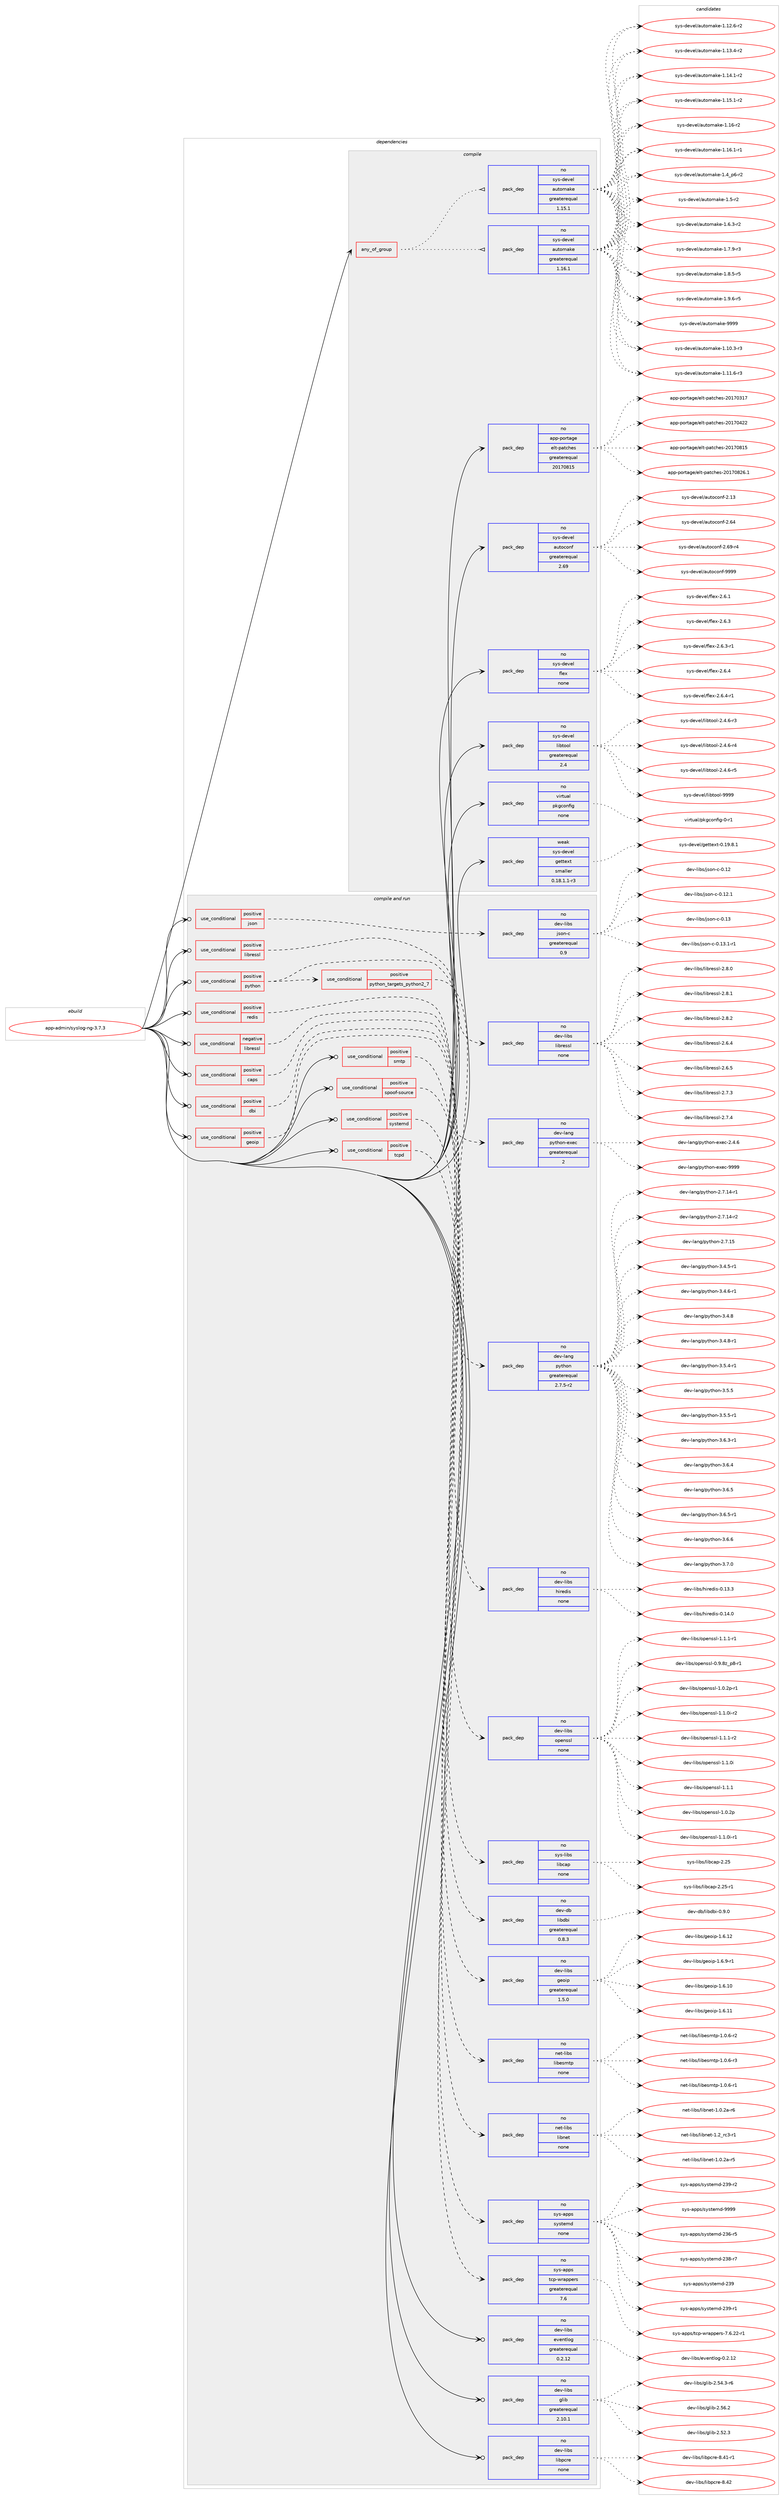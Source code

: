 digraph prolog {

# *************
# Graph options
# *************

newrank=true;
concentrate=true;
compound=true;
graph [rankdir=LR,fontname=Helvetica,fontsize=10,ranksep=1.5];#, ranksep=2.5, nodesep=0.2];
edge  [arrowhead=vee];
node  [fontname=Helvetica,fontsize=10];

# **********
# The ebuild
# **********

subgraph cluster_leftcol {
color=gray;
rank=same;
label=<<i>ebuild</i>>;
id [label="app-admin/syslog-ng-3.7.3", color=red, width=4, href="../app-admin/syslog-ng-3.7.3.svg"];
}

# ****************
# The dependencies
# ****************

subgraph cluster_midcol {
color=gray;
label=<<i>dependencies</i>>;
subgraph cluster_compile {
fillcolor="#eeeeee";
style=filled;
label=<<i>compile</i>>;
subgraph any67 {
dependency1734 [label=<<TABLE BORDER="0" CELLBORDER="1" CELLSPACING="0" CELLPADDING="4"><TR><TD CELLPADDING="10">any_of_group</TD></TR></TABLE>>, shape=none, color=red];subgraph pack1411 {
dependency1735 [label=<<TABLE BORDER="0" CELLBORDER="1" CELLSPACING="0" CELLPADDING="4" WIDTH="220"><TR><TD ROWSPAN="6" CELLPADDING="30">pack_dep</TD></TR><TR><TD WIDTH="110">no</TD></TR><TR><TD>sys-devel</TD></TR><TR><TD>automake</TD></TR><TR><TD>greaterequal</TD></TR><TR><TD>1.16.1</TD></TR></TABLE>>, shape=none, color=blue];
}
dependency1734:e -> dependency1735:w [weight=20,style="dotted",arrowhead="oinv"];
subgraph pack1412 {
dependency1736 [label=<<TABLE BORDER="0" CELLBORDER="1" CELLSPACING="0" CELLPADDING="4" WIDTH="220"><TR><TD ROWSPAN="6" CELLPADDING="30">pack_dep</TD></TR><TR><TD WIDTH="110">no</TD></TR><TR><TD>sys-devel</TD></TR><TR><TD>automake</TD></TR><TR><TD>greaterequal</TD></TR><TR><TD>1.15.1</TD></TR></TABLE>>, shape=none, color=blue];
}
dependency1734:e -> dependency1736:w [weight=20,style="dotted",arrowhead="oinv"];
}
id:e -> dependency1734:w [weight=20,style="solid",arrowhead="vee"];
subgraph pack1413 {
dependency1737 [label=<<TABLE BORDER="0" CELLBORDER="1" CELLSPACING="0" CELLPADDING="4" WIDTH="220"><TR><TD ROWSPAN="6" CELLPADDING="30">pack_dep</TD></TR><TR><TD WIDTH="110">no</TD></TR><TR><TD>app-portage</TD></TR><TR><TD>elt-patches</TD></TR><TR><TD>greaterequal</TD></TR><TR><TD>20170815</TD></TR></TABLE>>, shape=none, color=blue];
}
id:e -> dependency1737:w [weight=20,style="solid",arrowhead="vee"];
subgraph pack1414 {
dependency1738 [label=<<TABLE BORDER="0" CELLBORDER="1" CELLSPACING="0" CELLPADDING="4" WIDTH="220"><TR><TD ROWSPAN="6" CELLPADDING="30">pack_dep</TD></TR><TR><TD WIDTH="110">no</TD></TR><TR><TD>sys-devel</TD></TR><TR><TD>autoconf</TD></TR><TR><TD>greaterequal</TD></TR><TR><TD>2.69</TD></TR></TABLE>>, shape=none, color=blue];
}
id:e -> dependency1738:w [weight=20,style="solid",arrowhead="vee"];
subgraph pack1415 {
dependency1739 [label=<<TABLE BORDER="0" CELLBORDER="1" CELLSPACING="0" CELLPADDING="4" WIDTH="220"><TR><TD ROWSPAN="6" CELLPADDING="30">pack_dep</TD></TR><TR><TD WIDTH="110">no</TD></TR><TR><TD>sys-devel</TD></TR><TR><TD>flex</TD></TR><TR><TD>none</TD></TR><TR><TD></TD></TR></TABLE>>, shape=none, color=blue];
}
id:e -> dependency1739:w [weight=20,style="solid",arrowhead="vee"];
subgraph pack1416 {
dependency1740 [label=<<TABLE BORDER="0" CELLBORDER="1" CELLSPACING="0" CELLPADDING="4" WIDTH="220"><TR><TD ROWSPAN="6" CELLPADDING="30">pack_dep</TD></TR><TR><TD WIDTH="110">no</TD></TR><TR><TD>sys-devel</TD></TR><TR><TD>libtool</TD></TR><TR><TD>greaterequal</TD></TR><TR><TD>2.4</TD></TR></TABLE>>, shape=none, color=blue];
}
id:e -> dependency1740:w [weight=20,style="solid",arrowhead="vee"];
subgraph pack1417 {
dependency1741 [label=<<TABLE BORDER="0" CELLBORDER="1" CELLSPACING="0" CELLPADDING="4" WIDTH="220"><TR><TD ROWSPAN="6" CELLPADDING="30">pack_dep</TD></TR><TR><TD WIDTH="110">no</TD></TR><TR><TD>virtual</TD></TR><TR><TD>pkgconfig</TD></TR><TR><TD>none</TD></TR><TR><TD></TD></TR></TABLE>>, shape=none, color=blue];
}
id:e -> dependency1741:w [weight=20,style="solid",arrowhead="vee"];
subgraph pack1418 {
dependency1742 [label=<<TABLE BORDER="0" CELLBORDER="1" CELLSPACING="0" CELLPADDING="4" WIDTH="220"><TR><TD ROWSPAN="6" CELLPADDING="30">pack_dep</TD></TR><TR><TD WIDTH="110">weak</TD></TR><TR><TD>sys-devel</TD></TR><TR><TD>gettext</TD></TR><TR><TD>smaller</TD></TR><TR><TD>0.18.1.1-r3</TD></TR></TABLE>>, shape=none, color=blue];
}
id:e -> dependency1742:w [weight=20,style="solid",arrowhead="vee"];
}
subgraph cluster_compileandrun {
fillcolor="#eeeeee";
style=filled;
label=<<i>compile and run</i>>;
subgraph cond250 {
dependency1743 [label=<<TABLE BORDER="0" CELLBORDER="1" CELLSPACING="0" CELLPADDING="4"><TR><TD ROWSPAN="3" CELLPADDING="10">use_conditional</TD></TR><TR><TD>negative</TD></TR><TR><TD>libressl</TD></TR></TABLE>>, shape=none, color=red];
subgraph pack1419 {
dependency1744 [label=<<TABLE BORDER="0" CELLBORDER="1" CELLSPACING="0" CELLPADDING="4" WIDTH="220"><TR><TD ROWSPAN="6" CELLPADDING="30">pack_dep</TD></TR><TR><TD WIDTH="110">no</TD></TR><TR><TD>dev-libs</TD></TR><TR><TD>openssl</TD></TR><TR><TD>none</TD></TR><TR><TD></TD></TR></TABLE>>, shape=none, color=blue];
}
dependency1743:e -> dependency1744:w [weight=20,style="dashed",arrowhead="vee"];
}
id:e -> dependency1743:w [weight=20,style="solid",arrowhead="odotvee"];
subgraph cond251 {
dependency1745 [label=<<TABLE BORDER="0" CELLBORDER="1" CELLSPACING="0" CELLPADDING="4"><TR><TD ROWSPAN="3" CELLPADDING="10">use_conditional</TD></TR><TR><TD>positive</TD></TR><TR><TD>caps</TD></TR></TABLE>>, shape=none, color=red];
subgraph pack1420 {
dependency1746 [label=<<TABLE BORDER="0" CELLBORDER="1" CELLSPACING="0" CELLPADDING="4" WIDTH="220"><TR><TD ROWSPAN="6" CELLPADDING="30">pack_dep</TD></TR><TR><TD WIDTH="110">no</TD></TR><TR><TD>sys-libs</TD></TR><TR><TD>libcap</TD></TR><TR><TD>none</TD></TR><TR><TD></TD></TR></TABLE>>, shape=none, color=blue];
}
dependency1745:e -> dependency1746:w [weight=20,style="dashed",arrowhead="vee"];
}
id:e -> dependency1745:w [weight=20,style="solid",arrowhead="odotvee"];
subgraph cond252 {
dependency1747 [label=<<TABLE BORDER="0" CELLBORDER="1" CELLSPACING="0" CELLPADDING="4"><TR><TD ROWSPAN="3" CELLPADDING="10">use_conditional</TD></TR><TR><TD>positive</TD></TR><TR><TD>dbi</TD></TR></TABLE>>, shape=none, color=red];
subgraph pack1421 {
dependency1748 [label=<<TABLE BORDER="0" CELLBORDER="1" CELLSPACING="0" CELLPADDING="4" WIDTH="220"><TR><TD ROWSPAN="6" CELLPADDING="30">pack_dep</TD></TR><TR><TD WIDTH="110">no</TD></TR><TR><TD>dev-db</TD></TR><TR><TD>libdbi</TD></TR><TR><TD>greaterequal</TD></TR><TR><TD>0.8.3</TD></TR></TABLE>>, shape=none, color=blue];
}
dependency1747:e -> dependency1748:w [weight=20,style="dashed",arrowhead="vee"];
}
id:e -> dependency1747:w [weight=20,style="solid",arrowhead="odotvee"];
subgraph cond253 {
dependency1749 [label=<<TABLE BORDER="0" CELLBORDER="1" CELLSPACING="0" CELLPADDING="4"><TR><TD ROWSPAN="3" CELLPADDING="10">use_conditional</TD></TR><TR><TD>positive</TD></TR><TR><TD>geoip</TD></TR></TABLE>>, shape=none, color=red];
subgraph pack1422 {
dependency1750 [label=<<TABLE BORDER="0" CELLBORDER="1" CELLSPACING="0" CELLPADDING="4" WIDTH="220"><TR><TD ROWSPAN="6" CELLPADDING="30">pack_dep</TD></TR><TR><TD WIDTH="110">no</TD></TR><TR><TD>dev-libs</TD></TR><TR><TD>geoip</TD></TR><TR><TD>greaterequal</TD></TR><TR><TD>1.5.0</TD></TR></TABLE>>, shape=none, color=blue];
}
dependency1749:e -> dependency1750:w [weight=20,style="dashed",arrowhead="vee"];
}
id:e -> dependency1749:w [weight=20,style="solid",arrowhead="odotvee"];
subgraph cond254 {
dependency1751 [label=<<TABLE BORDER="0" CELLBORDER="1" CELLSPACING="0" CELLPADDING="4"><TR><TD ROWSPAN="3" CELLPADDING="10">use_conditional</TD></TR><TR><TD>positive</TD></TR><TR><TD>json</TD></TR></TABLE>>, shape=none, color=red];
subgraph pack1423 {
dependency1752 [label=<<TABLE BORDER="0" CELLBORDER="1" CELLSPACING="0" CELLPADDING="4" WIDTH="220"><TR><TD ROWSPAN="6" CELLPADDING="30">pack_dep</TD></TR><TR><TD WIDTH="110">no</TD></TR><TR><TD>dev-libs</TD></TR><TR><TD>json-c</TD></TR><TR><TD>greaterequal</TD></TR><TR><TD>0.9</TD></TR></TABLE>>, shape=none, color=blue];
}
dependency1751:e -> dependency1752:w [weight=20,style="dashed",arrowhead="vee"];
}
id:e -> dependency1751:w [weight=20,style="solid",arrowhead="odotvee"];
subgraph cond255 {
dependency1753 [label=<<TABLE BORDER="0" CELLBORDER="1" CELLSPACING="0" CELLPADDING="4"><TR><TD ROWSPAN="3" CELLPADDING="10">use_conditional</TD></TR><TR><TD>positive</TD></TR><TR><TD>libressl</TD></TR></TABLE>>, shape=none, color=red];
subgraph pack1424 {
dependency1754 [label=<<TABLE BORDER="0" CELLBORDER="1" CELLSPACING="0" CELLPADDING="4" WIDTH="220"><TR><TD ROWSPAN="6" CELLPADDING="30">pack_dep</TD></TR><TR><TD WIDTH="110">no</TD></TR><TR><TD>dev-libs</TD></TR><TR><TD>libressl</TD></TR><TR><TD>none</TD></TR><TR><TD></TD></TR></TABLE>>, shape=none, color=blue];
}
dependency1753:e -> dependency1754:w [weight=20,style="dashed",arrowhead="vee"];
}
id:e -> dependency1753:w [weight=20,style="solid",arrowhead="odotvee"];
subgraph cond256 {
dependency1755 [label=<<TABLE BORDER="0" CELLBORDER="1" CELLSPACING="0" CELLPADDING="4"><TR><TD ROWSPAN="3" CELLPADDING="10">use_conditional</TD></TR><TR><TD>positive</TD></TR><TR><TD>python</TD></TR></TABLE>>, shape=none, color=red];
subgraph cond257 {
dependency1756 [label=<<TABLE BORDER="0" CELLBORDER="1" CELLSPACING="0" CELLPADDING="4"><TR><TD ROWSPAN="3" CELLPADDING="10">use_conditional</TD></TR><TR><TD>positive</TD></TR><TR><TD>python_targets_python2_7</TD></TR></TABLE>>, shape=none, color=red];
subgraph pack1425 {
dependency1757 [label=<<TABLE BORDER="0" CELLBORDER="1" CELLSPACING="0" CELLPADDING="4" WIDTH="220"><TR><TD ROWSPAN="6" CELLPADDING="30">pack_dep</TD></TR><TR><TD WIDTH="110">no</TD></TR><TR><TD>dev-lang</TD></TR><TR><TD>python</TD></TR><TR><TD>greaterequal</TD></TR><TR><TD>2.7.5-r2</TD></TR></TABLE>>, shape=none, color=blue];
}
dependency1756:e -> dependency1757:w [weight=20,style="dashed",arrowhead="vee"];
}
dependency1755:e -> dependency1756:w [weight=20,style="dashed",arrowhead="vee"];
subgraph pack1426 {
dependency1758 [label=<<TABLE BORDER="0" CELLBORDER="1" CELLSPACING="0" CELLPADDING="4" WIDTH="220"><TR><TD ROWSPAN="6" CELLPADDING="30">pack_dep</TD></TR><TR><TD WIDTH="110">no</TD></TR><TR><TD>dev-lang</TD></TR><TR><TD>python-exec</TD></TR><TR><TD>greaterequal</TD></TR><TR><TD>2</TD></TR></TABLE>>, shape=none, color=blue];
}
dependency1755:e -> dependency1758:w [weight=20,style="dashed",arrowhead="vee"];
}
id:e -> dependency1755:w [weight=20,style="solid",arrowhead="odotvee"];
subgraph cond258 {
dependency1759 [label=<<TABLE BORDER="0" CELLBORDER="1" CELLSPACING="0" CELLPADDING="4"><TR><TD ROWSPAN="3" CELLPADDING="10">use_conditional</TD></TR><TR><TD>positive</TD></TR><TR><TD>redis</TD></TR></TABLE>>, shape=none, color=red];
subgraph pack1427 {
dependency1760 [label=<<TABLE BORDER="0" CELLBORDER="1" CELLSPACING="0" CELLPADDING="4" WIDTH="220"><TR><TD ROWSPAN="6" CELLPADDING="30">pack_dep</TD></TR><TR><TD WIDTH="110">no</TD></TR><TR><TD>dev-libs</TD></TR><TR><TD>hiredis</TD></TR><TR><TD>none</TD></TR><TR><TD></TD></TR></TABLE>>, shape=none, color=blue];
}
dependency1759:e -> dependency1760:w [weight=20,style="dashed",arrowhead="vee"];
}
id:e -> dependency1759:w [weight=20,style="solid",arrowhead="odotvee"];
subgraph cond259 {
dependency1761 [label=<<TABLE BORDER="0" CELLBORDER="1" CELLSPACING="0" CELLPADDING="4"><TR><TD ROWSPAN="3" CELLPADDING="10">use_conditional</TD></TR><TR><TD>positive</TD></TR><TR><TD>smtp</TD></TR></TABLE>>, shape=none, color=red];
subgraph pack1428 {
dependency1762 [label=<<TABLE BORDER="0" CELLBORDER="1" CELLSPACING="0" CELLPADDING="4" WIDTH="220"><TR><TD ROWSPAN="6" CELLPADDING="30">pack_dep</TD></TR><TR><TD WIDTH="110">no</TD></TR><TR><TD>net-libs</TD></TR><TR><TD>libesmtp</TD></TR><TR><TD>none</TD></TR><TR><TD></TD></TR></TABLE>>, shape=none, color=blue];
}
dependency1761:e -> dependency1762:w [weight=20,style="dashed",arrowhead="vee"];
}
id:e -> dependency1761:w [weight=20,style="solid",arrowhead="odotvee"];
subgraph cond260 {
dependency1763 [label=<<TABLE BORDER="0" CELLBORDER="1" CELLSPACING="0" CELLPADDING="4"><TR><TD ROWSPAN="3" CELLPADDING="10">use_conditional</TD></TR><TR><TD>positive</TD></TR><TR><TD>spoof-source</TD></TR></TABLE>>, shape=none, color=red];
subgraph pack1429 {
dependency1764 [label=<<TABLE BORDER="0" CELLBORDER="1" CELLSPACING="0" CELLPADDING="4" WIDTH="220"><TR><TD ROWSPAN="6" CELLPADDING="30">pack_dep</TD></TR><TR><TD WIDTH="110">no</TD></TR><TR><TD>net-libs</TD></TR><TR><TD>libnet</TD></TR><TR><TD>none</TD></TR><TR><TD></TD></TR></TABLE>>, shape=none, color=blue];
}
dependency1763:e -> dependency1764:w [weight=20,style="dashed",arrowhead="vee"];
}
id:e -> dependency1763:w [weight=20,style="solid",arrowhead="odotvee"];
subgraph cond261 {
dependency1765 [label=<<TABLE BORDER="0" CELLBORDER="1" CELLSPACING="0" CELLPADDING="4"><TR><TD ROWSPAN="3" CELLPADDING="10">use_conditional</TD></TR><TR><TD>positive</TD></TR><TR><TD>systemd</TD></TR></TABLE>>, shape=none, color=red];
subgraph pack1430 {
dependency1766 [label=<<TABLE BORDER="0" CELLBORDER="1" CELLSPACING="0" CELLPADDING="4" WIDTH="220"><TR><TD ROWSPAN="6" CELLPADDING="30">pack_dep</TD></TR><TR><TD WIDTH="110">no</TD></TR><TR><TD>sys-apps</TD></TR><TR><TD>systemd</TD></TR><TR><TD>none</TD></TR><TR><TD></TD></TR></TABLE>>, shape=none, color=blue];
}
dependency1765:e -> dependency1766:w [weight=20,style="dashed",arrowhead="vee"];
}
id:e -> dependency1765:w [weight=20,style="solid",arrowhead="odotvee"];
subgraph cond262 {
dependency1767 [label=<<TABLE BORDER="0" CELLBORDER="1" CELLSPACING="0" CELLPADDING="4"><TR><TD ROWSPAN="3" CELLPADDING="10">use_conditional</TD></TR><TR><TD>positive</TD></TR><TR><TD>tcpd</TD></TR></TABLE>>, shape=none, color=red];
subgraph pack1431 {
dependency1768 [label=<<TABLE BORDER="0" CELLBORDER="1" CELLSPACING="0" CELLPADDING="4" WIDTH="220"><TR><TD ROWSPAN="6" CELLPADDING="30">pack_dep</TD></TR><TR><TD WIDTH="110">no</TD></TR><TR><TD>sys-apps</TD></TR><TR><TD>tcp-wrappers</TD></TR><TR><TD>greaterequal</TD></TR><TR><TD>7.6</TD></TR></TABLE>>, shape=none, color=blue];
}
dependency1767:e -> dependency1768:w [weight=20,style="dashed",arrowhead="vee"];
}
id:e -> dependency1767:w [weight=20,style="solid",arrowhead="odotvee"];
subgraph pack1432 {
dependency1769 [label=<<TABLE BORDER="0" CELLBORDER="1" CELLSPACING="0" CELLPADDING="4" WIDTH="220"><TR><TD ROWSPAN="6" CELLPADDING="30">pack_dep</TD></TR><TR><TD WIDTH="110">no</TD></TR><TR><TD>dev-libs</TD></TR><TR><TD>eventlog</TD></TR><TR><TD>greaterequal</TD></TR><TR><TD>0.2.12</TD></TR></TABLE>>, shape=none, color=blue];
}
id:e -> dependency1769:w [weight=20,style="solid",arrowhead="odotvee"];
subgraph pack1433 {
dependency1770 [label=<<TABLE BORDER="0" CELLBORDER="1" CELLSPACING="0" CELLPADDING="4" WIDTH="220"><TR><TD ROWSPAN="6" CELLPADDING="30">pack_dep</TD></TR><TR><TD WIDTH="110">no</TD></TR><TR><TD>dev-libs</TD></TR><TR><TD>glib</TD></TR><TR><TD>greaterequal</TD></TR><TR><TD>2.10.1</TD></TR></TABLE>>, shape=none, color=blue];
}
id:e -> dependency1770:w [weight=20,style="solid",arrowhead="odotvee"];
subgraph pack1434 {
dependency1771 [label=<<TABLE BORDER="0" CELLBORDER="1" CELLSPACING="0" CELLPADDING="4" WIDTH="220"><TR><TD ROWSPAN="6" CELLPADDING="30">pack_dep</TD></TR><TR><TD WIDTH="110">no</TD></TR><TR><TD>dev-libs</TD></TR><TR><TD>libpcre</TD></TR><TR><TD>none</TD></TR><TR><TD></TD></TR></TABLE>>, shape=none, color=blue];
}
id:e -> dependency1771:w [weight=20,style="solid",arrowhead="odotvee"];
}
subgraph cluster_run {
fillcolor="#eeeeee";
style=filled;
label=<<i>run</i>>;
}
}

# **************
# The candidates
# **************

subgraph cluster_choices {
rank=same;
color=gray;
label=<<i>candidates</i>>;

subgraph choice1411 {
color=black;
nodesep=1;
choice11512111545100101118101108479711711611110997107101454946494846514511451 [label="sys-devel/automake-1.10.3-r3", color=red, width=4,href="../sys-devel/automake-1.10.3-r3.svg"];
choice11512111545100101118101108479711711611110997107101454946494946544511451 [label="sys-devel/automake-1.11.6-r3", color=red, width=4,href="../sys-devel/automake-1.11.6-r3.svg"];
choice11512111545100101118101108479711711611110997107101454946495046544511450 [label="sys-devel/automake-1.12.6-r2", color=red, width=4,href="../sys-devel/automake-1.12.6-r2.svg"];
choice11512111545100101118101108479711711611110997107101454946495146524511450 [label="sys-devel/automake-1.13.4-r2", color=red, width=4,href="../sys-devel/automake-1.13.4-r2.svg"];
choice11512111545100101118101108479711711611110997107101454946495246494511450 [label="sys-devel/automake-1.14.1-r2", color=red, width=4,href="../sys-devel/automake-1.14.1-r2.svg"];
choice11512111545100101118101108479711711611110997107101454946495346494511450 [label="sys-devel/automake-1.15.1-r2", color=red, width=4,href="../sys-devel/automake-1.15.1-r2.svg"];
choice1151211154510010111810110847971171161111099710710145494649544511450 [label="sys-devel/automake-1.16-r2", color=red, width=4,href="../sys-devel/automake-1.16-r2.svg"];
choice11512111545100101118101108479711711611110997107101454946495446494511449 [label="sys-devel/automake-1.16.1-r1", color=red, width=4,href="../sys-devel/automake-1.16.1-r1.svg"];
choice115121115451001011181011084797117116111109971071014549465295112544511450 [label="sys-devel/automake-1.4_p6-r2", color=red, width=4,href="../sys-devel/automake-1.4_p6-r2.svg"];
choice11512111545100101118101108479711711611110997107101454946534511450 [label="sys-devel/automake-1.5-r2", color=red, width=4,href="../sys-devel/automake-1.5-r2.svg"];
choice115121115451001011181011084797117116111109971071014549465446514511450 [label="sys-devel/automake-1.6.3-r2", color=red, width=4,href="../sys-devel/automake-1.6.3-r2.svg"];
choice115121115451001011181011084797117116111109971071014549465546574511451 [label="sys-devel/automake-1.7.9-r3", color=red, width=4,href="../sys-devel/automake-1.7.9-r3.svg"];
choice115121115451001011181011084797117116111109971071014549465646534511453 [label="sys-devel/automake-1.8.5-r5", color=red, width=4,href="../sys-devel/automake-1.8.5-r5.svg"];
choice115121115451001011181011084797117116111109971071014549465746544511453 [label="sys-devel/automake-1.9.6-r5", color=red, width=4,href="../sys-devel/automake-1.9.6-r5.svg"];
choice115121115451001011181011084797117116111109971071014557575757 [label="sys-devel/automake-9999", color=red, width=4,href="../sys-devel/automake-9999.svg"];
dependency1735:e -> choice11512111545100101118101108479711711611110997107101454946494846514511451:w [style=dotted,weight="100"];
dependency1735:e -> choice11512111545100101118101108479711711611110997107101454946494946544511451:w [style=dotted,weight="100"];
dependency1735:e -> choice11512111545100101118101108479711711611110997107101454946495046544511450:w [style=dotted,weight="100"];
dependency1735:e -> choice11512111545100101118101108479711711611110997107101454946495146524511450:w [style=dotted,weight="100"];
dependency1735:e -> choice11512111545100101118101108479711711611110997107101454946495246494511450:w [style=dotted,weight="100"];
dependency1735:e -> choice11512111545100101118101108479711711611110997107101454946495346494511450:w [style=dotted,weight="100"];
dependency1735:e -> choice1151211154510010111810110847971171161111099710710145494649544511450:w [style=dotted,weight="100"];
dependency1735:e -> choice11512111545100101118101108479711711611110997107101454946495446494511449:w [style=dotted,weight="100"];
dependency1735:e -> choice115121115451001011181011084797117116111109971071014549465295112544511450:w [style=dotted,weight="100"];
dependency1735:e -> choice11512111545100101118101108479711711611110997107101454946534511450:w [style=dotted,weight="100"];
dependency1735:e -> choice115121115451001011181011084797117116111109971071014549465446514511450:w [style=dotted,weight="100"];
dependency1735:e -> choice115121115451001011181011084797117116111109971071014549465546574511451:w [style=dotted,weight="100"];
dependency1735:e -> choice115121115451001011181011084797117116111109971071014549465646534511453:w [style=dotted,weight="100"];
dependency1735:e -> choice115121115451001011181011084797117116111109971071014549465746544511453:w [style=dotted,weight="100"];
dependency1735:e -> choice115121115451001011181011084797117116111109971071014557575757:w [style=dotted,weight="100"];
}
subgraph choice1412 {
color=black;
nodesep=1;
choice11512111545100101118101108479711711611110997107101454946494846514511451 [label="sys-devel/automake-1.10.3-r3", color=red, width=4,href="../sys-devel/automake-1.10.3-r3.svg"];
choice11512111545100101118101108479711711611110997107101454946494946544511451 [label="sys-devel/automake-1.11.6-r3", color=red, width=4,href="../sys-devel/automake-1.11.6-r3.svg"];
choice11512111545100101118101108479711711611110997107101454946495046544511450 [label="sys-devel/automake-1.12.6-r2", color=red, width=4,href="../sys-devel/automake-1.12.6-r2.svg"];
choice11512111545100101118101108479711711611110997107101454946495146524511450 [label="sys-devel/automake-1.13.4-r2", color=red, width=4,href="../sys-devel/automake-1.13.4-r2.svg"];
choice11512111545100101118101108479711711611110997107101454946495246494511450 [label="sys-devel/automake-1.14.1-r2", color=red, width=4,href="../sys-devel/automake-1.14.1-r2.svg"];
choice11512111545100101118101108479711711611110997107101454946495346494511450 [label="sys-devel/automake-1.15.1-r2", color=red, width=4,href="../sys-devel/automake-1.15.1-r2.svg"];
choice1151211154510010111810110847971171161111099710710145494649544511450 [label="sys-devel/automake-1.16-r2", color=red, width=4,href="../sys-devel/automake-1.16-r2.svg"];
choice11512111545100101118101108479711711611110997107101454946495446494511449 [label="sys-devel/automake-1.16.1-r1", color=red, width=4,href="../sys-devel/automake-1.16.1-r1.svg"];
choice115121115451001011181011084797117116111109971071014549465295112544511450 [label="sys-devel/automake-1.4_p6-r2", color=red, width=4,href="../sys-devel/automake-1.4_p6-r2.svg"];
choice11512111545100101118101108479711711611110997107101454946534511450 [label="sys-devel/automake-1.5-r2", color=red, width=4,href="../sys-devel/automake-1.5-r2.svg"];
choice115121115451001011181011084797117116111109971071014549465446514511450 [label="sys-devel/automake-1.6.3-r2", color=red, width=4,href="../sys-devel/automake-1.6.3-r2.svg"];
choice115121115451001011181011084797117116111109971071014549465546574511451 [label="sys-devel/automake-1.7.9-r3", color=red, width=4,href="../sys-devel/automake-1.7.9-r3.svg"];
choice115121115451001011181011084797117116111109971071014549465646534511453 [label="sys-devel/automake-1.8.5-r5", color=red, width=4,href="../sys-devel/automake-1.8.5-r5.svg"];
choice115121115451001011181011084797117116111109971071014549465746544511453 [label="sys-devel/automake-1.9.6-r5", color=red, width=4,href="../sys-devel/automake-1.9.6-r5.svg"];
choice115121115451001011181011084797117116111109971071014557575757 [label="sys-devel/automake-9999", color=red, width=4,href="../sys-devel/automake-9999.svg"];
dependency1736:e -> choice11512111545100101118101108479711711611110997107101454946494846514511451:w [style=dotted,weight="100"];
dependency1736:e -> choice11512111545100101118101108479711711611110997107101454946494946544511451:w [style=dotted,weight="100"];
dependency1736:e -> choice11512111545100101118101108479711711611110997107101454946495046544511450:w [style=dotted,weight="100"];
dependency1736:e -> choice11512111545100101118101108479711711611110997107101454946495146524511450:w [style=dotted,weight="100"];
dependency1736:e -> choice11512111545100101118101108479711711611110997107101454946495246494511450:w [style=dotted,weight="100"];
dependency1736:e -> choice11512111545100101118101108479711711611110997107101454946495346494511450:w [style=dotted,weight="100"];
dependency1736:e -> choice1151211154510010111810110847971171161111099710710145494649544511450:w [style=dotted,weight="100"];
dependency1736:e -> choice11512111545100101118101108479711711611110997107101454946495446494511449:w [style=dotted,weight="100"];
dependency1736:e -> choice115121115451001011181011084797117116111109971071014549465295112544511450:w [style=dotted,weight="100"];
dependency1736:e -> choice11512111545100101118101108479711711611110997107101454946534511450:w [style=dotted,weight="100"];
dependency1736:e -> choice115121115451001011181011084797117116111109971071014549465446514511450:w [style=dotted,weight="100"];
dependency1736:e -> choice115121115451001011181011084797117116111109971071014549465546574511451:w [style=dotted,weight="100"];
dependency1736:e -> choice115121115451001011181011084797117116111109971071014549465646534511453:w [style=dotted,weight="100"];
dependency1736:e -> choice115121115451001011181011084797117116111109971071014549465746544511453:w [style=dotted,weight="100"];
dependency1736:e -> choice115121115451001011181011084797117116111109971071014557575757:w [style=dotted,weight="100"];
}
subgraph choice1413 {
color=black;
nodesep=1;
choice97112112451121111141169710310147101108116451129711699104101115455048495548514955 [label="app-portage/elt-patches-20170317", color=red, width=4,href="../app-portage/elt-patches-20170317.svg"];
choice97112112451121111141169710310147101108116451129711699104101115455048495548525050 [label="app-portage/elt-patches-20170422", color=red, width=4,href="../app-portage/elt-patches-20170422.svg"];
choice97112112451121111141169710310147101108116451129711699104101115455048495548564953 [label="app-portage/elt-patches-20170815", color=red, width=4,href="../app-portage/elt-patches-20170815.svg"];
choice971121124511211111411697103101471011081164511297116991041011154550484955485650544649 [label="app-portage/elt-patches-20170826.1", color=red, width=4,href="../app-portage/elt-patches-20170826.1.svg"];
dependency1737:e -> choice97112112451121111141169710310147101108116451129711699104101115455048495548514955:w [style=dotted,weight="100"];
dependency1737:e -> choice97112112451121111141169710310147101108116451129711699104101115455048495548525050:w [style=dotted,weight="100"];
dependency1737:e -> choice97112112451121111141169710310147101108116451129711699104101115455048495548564953:w [style=dotted,weight="100"];
dependency1737:e -> choice971121124511211111411697103101471011081164511297116991041011154550484955485650544649:w [style=dotted,weight="100"];
}
subgraph choice1414 {
color=black;
nodesep=1;
choice115121115451001011181011084797117116111991111101024550464951 [label="sys-devel/autoconf-2.13", color=red, width=4,href="../sys-devel/autoconf-2.13.svg"];
choice115121115451001011181011084797117116111991111101024550465452 [label="sys-devel/autoconf-2.64", color=red, width=4,href="../sys-devel/autoconf-2.64.svg"];
choice1151211154510010111810110847971171161119911111010245504654574511452 [label="sys-devel/autoconf-2.69-r4", color=red, width=4,href="../sys-devel/autoconf-2.69-r4.svg"];
choice115121115451001011181011084797117116111991111101024557575757 [label="sys-devel/autoconf-9999", color=red, width=4,href="../sys-devel/autoconf-9999.svg"];
dependency1738:e -> choice115121115451001011181011084797117116111991111101024550464951:w [style=dotted,weight="100"];
dependency1738:e -> choice115121115451001011181011084797117116111991111101024550465452:w [style=dotted,weight="100"];
dependency1738:e -> choice1151211154510010111810110847971171161119911111010245504654574511452:w [style=dotted,weight="100"];
dependency1738:e -> choice115121115451001011181011084797117116111991111101024557575757:w [style=dotted,weight="100"];
}
subgraph choice1415 {
color=black;
nodesep=1;
choice1151211154510010111810110847102108101120455046544649 [label="sys-devel/flex-2.6.1", color=red, width=4,href="../sys-devel/flex-2.6.1.svg"];
choice1151211154510010111810110847102108101120455046544651 [label="sys-devel/flex-2.6.3", color=red, width=4,href="../sys-devel/flex-2.6.3.svg"];
choice11512111545100101118101108471021081011204550465446514511449 [label="sys-devel/flex-2.6.3-r1", color=red, width=4,href="../sys-devel/flex-2.6.3-r1.svg"];
choice1151211154510010111810110847102108101120455046544652 [label="sys-devel/flex-2.6.4", color=red, width=4,href="../sys-devel/flex-2.6.4.svg"];
choice11512111545100101118101108471021081011204550465446524511449 [label="sys-devel/flex-2.6.4-r1", color=red, width=4,href="../sys-devel/flex-2.6.4-r1.svg"];
dependency1739:e -> choice1151211154510010111810110847102108101120455046544649:w [style=dotted,weight="100"];
dependency1739:e -> choice1151211154510010111810110847102108101120455046544651:w [style=dotted,weight="100"];
dependency1739:e -> choice11512111545100101118101108471021081011204550465446514511449:w [style=dotted,weight="100"];
dependency1739:e -> choice1151211154510010111810110847102108101120455046544652:w [style=dotted,weight="100"];
dependency1739:e -> choice11512111545100101118101108471021081011204550465446524511449:w [style=dotted,weight="100"];
}
subgraph choice1416 {
color=black;
nodesep=1;
choice1151211154510010111810110847108105981161111111084550465246544511451 [label="sys-devel/libtool-2.4.6-r3", color=red, width=4,href="../sys-devel/libtool-2.4.6-r3.svg"];
choice1151211154510010111810110847108105981161111111084550465246544511452 [label="sys-devel/libtool-2.4.6-r4", color=red, width=4,href="../sys-devel/libtool-2.4.6-r4.svg"];
choice1151211154510010111810110847108105981161111111084550465246544511453 [label="sys-devel/libtool-2.4.6-r5", color=red, width=4,href="../sys-devel/libtool-2.4.6-r5.svg"];
choice1151211154510010111810110847108105981161111111084557575757 [label="sys-devel/libtool-9999", color=red, width=4,href="../sys-devel/libtool-9999.svg"];
dependency1740:e -> choice1151211154510010111810110847108105981161111111084550465246544511451:w [style=dotted,weight="100"];
dependency1740:e -> choice1151211154510010111810110847108105981161111111084550465246544511452:w [style=dotted,weight="100"];
dependency1740:e -> choice1151211154510010111810110847108105981161111111084550465246544511453:w [style=dotted,weight="100"];
dependency1740:e -> choice1151211154510010111810110847108105981161111111084557575757:w [style=dotted,weight="100"];
}
subgraph choice1417 {
color=black;
nodesep=1;
choice11810511411611797108471121071039911111010210510345484511449 [label="virtual/pkgconfig-0-r1", color=red, width=4,href="../virtual/pkgconfig-0-r1.svg"];
dependency1741:e -> choice11810511411611797108471121071039911111010210510345484511449:w [style=dotted,weight="100"];
}
subgraph choice1418 {
color=black;
nodesep=1;
choice1151211154510010111810110847103101116116101120116454846495746564649 [label="sys-devel/gettext-0.19.8.1", color=red, width=4,href="../sys-devel/gettext-0.19.8.1.svg"];
dependency1742:e -> choice1151211154510010111810110847103101116116101120116454846495746564649:w [style=dotted,weight="100"];
}
subgraph choice1419 {
color=black;
nodesep=1;
choice100101118451081059811547111112101110115115108454946494648105 [label="dev-libs/openssl-1.1.0i", color=red, width=4,href="../dev-libs/openssl-1.1.0i.svg"];
choice100101118451081059811547111112101110115115108454946494649 [label="dev-libs/openssl-1.1.1", color=red, width=4,href="../dev-libs/openssl-1.1.1.svg"];
choice100101118451081059811547111112101110115115108454946484650112 [label="dev-libs/openssl-1.0.2p", color=red, width=4,href="../dev-libs/openssl-1.0.2p.svg"];
choice1001011184510810598115471111121011101151151084549464946481054511449 [label="dev-libs/openssl-1.1.0i-r1", color=red, width=4,href="../dev-libs/openssl-1.1.0i-r1.svg"];
choice1001011184510810598115471111121011101151151084549464946494511449 [label="dev-libs/openssl-1.1.1-r1", color=red, width=4,href="../dev-libs/openssl-1.1.1-r1.svg"];
choice10010111845108105981154711111210111011511510845484657465612295112564511449 [label="dev-libs/openssl-0.9.8z_p8-r1", color=red, width=4,href="../dev-libs/openssl-0.9.8z_p8-r1.svg"];
choice1001011184510810598115471111121011101151151084549464846501124511449 [label="dev-libs/openssl-1.0.2p-r1", color=red, width=4,href="../dev-libs/openssl-1.0.2p-r1.svg"];
choice1001011184510810598115471111121011101151151084549464946481054511450 [label="dev-libs/openssl-1.1.0i-r2", color=red, width=4,href="../dev-libs/openssl-1.1.0i-r2.svg"];
choice1001011184510810598115471111121011101151151084549464946494511450 [label="dev-libs/openssl-1.1.1-r2", color=red, width=4,href="../dev-libs/openssl-1.1.1-r2.svg"];
dependency1744:e -> choice100101118451081059811547111112101110115115108454946494648105:w [style=dotted,weight="100"];
dependency1744:e -> choice100101118451081059811547111112101110115115108454946494649:w [style=dotted,weight="100"];
dependency1744:e -> choice100101118451081059811547111112101110115115108454946484650112:w [style=dotted,weight="100"];
dependency1744:e -> choice1001011184510810598115471111121011101151151084549464946481054511449:w [style=dotted,weight="100"];
dependency1744:e -> choice1001011184510810598115471111121011101151151084549464946494511449:w [style=dotted,weight="100"];
dependency1744:e -> choice10010111845108105981154711111210111011511510845484657465612295112564511449:w [style=dotted,weight="100"];
dependency1744:e -> choice1001011184510810598115471111121011101151151084549464846501124511449:w [style=dotted,weight="100"];
dependency1744:e -> choice1001011184510810598115471111121011101151151084549464946481054511450:w [style=dotted,weight="100"];
dependency1744:e -> choice1001011184510810598115471111121011101151151084549464946494511450:w [style=dotted,weight="100"];
}
subgraph choice1420 {
color=black;
nodesep=1;
choice1151211154510810598115471081059899971124550465053 [label="sys-libs/libcap-2.25", color=red, width=4,href="../sys-libs/libcap-2.25.svg"];
choice11512111545108105981154710810598999711245504650534511449 [label="sys-libs/libcap-2.25-r1", color=red, width=4,href="../sys-libs/libcap-2.25-r1.svg"];
dependency1746:e -> choice1151211154510810598115471081059899971124550465053:w [style=dotted,weight="100"];
dependency1746:e -> choice11512111545108105981154710810598999711245504650534511449:w [style=dotted,weight="100"];
}
subgraph choice1421 {
color=black;
nodesep=1;
choice1001011184510098471081059810098105454846574648 [label="dev-db/libdbi-0.9.0", color=red, width=4,href="../dev-db/libdbi-0.9.0.svg"];
dependency1748:e -> choice1001011184510098471081059810098105454846574648:w [style=dotted,weight="100"];
}
subgraph choice1422 {
color=black;
nodesep=1;
choice10010111845108105981154710310111110511245494654464948 [label="dev-libs/geoip-1.6.10", color=red, width=4,href="../dev-libs/geoip-1.6.10.svg"];
choice10010111845108105981154710310111110511245494654464949 [label="dev-libs/geoip-1.6.11", color=red, width=4,href="../dev-libs/geoip-1.6.11.svg"];
choice10010111845108105981154710310111110511245494654464950 [label="dev-libs/geoip-1.6.12", color=red, width=4,href="../dev-libs/geoip-1.6.12.svg"];
choice1001011184510810598115471031011111051124549465446574511449 [label="dev-libs/geoip-1.6.9-r1", color=red, width=4,href="../dev-libs/geoip-1.6.9-r1.svg"];
dependency1750:e -> choice10010111845108105981154710310111110511245494654464948:w [style=dotted,weight="100"];
dependency1750:e -> choice10010111845108105981154710310111110511245494654464949:w [style=dotted,weight="100"];
dependency1750:e -> choice10010111845108105981154710310111110511245494654464950:w [style=dotted,weight="100"];
dependency1750:e -> choice1001011184510810598115471031011111051124549465446574511449:w [style=dotted,weight="100"];
}
subgraph choice1423 {
color=black;
nodesep=1;
choice10010111845108105981154710611511111045994548464950 [label="dev-libs/json-c-0.12", color=red, width=4,href="../dev-libs/json-c-0.12.svg"];
choice100101118451081059811547106115111110459945484649504649 [label="dev-libs/json-c-0.12.1", color=red, width=4,href="../dev-libs/json-c-0.12.1.svg"];
choice10010111845108105981154710611511111045994548464951 [label="dev-libs/json-c-0.13", color=red, width=4,href="../dev-libs/json-c-0.13.svg"];
choice1001011184510810598115471061151111104599454846495146494511449 [label="dev-libs/json-c-0.13.1-r1", color=red, width=4,href="../dev-libs/json-c-0.13.1-r1.svg"];
dependency1752:e -> choice10010111845108105981154710611511111045994548464950:w [style=dotted,weight="100"];
dependency1752:e -> choice100101118451081059811547106115111110459945484649504649:w [style=dotted,weight="100"];
dependency1752:e -> choice10010111845108105981154710611511111045994548464951:w [style=dotted,weight="100"];
dependency1752:e -> choice1001011184510810598115471061151111104599454846495146494511449:w [style=dotted,weight="100"];
}
subgraph choice1424 {
color=black;
nodesep=1;
choice10010111845108105981154710810598114101115115108455046544652 [label="dev-libs/libressl-2.6.4", color=red, width=4,href="../dev-libs/libressl-2.6.4.svg"];
choice10010111845108105981154710810598114101115115108455046544653 [label="dev-libs/libressl-2.6.5", color=red, width=4,href="../dev-libs/libressl-2.6.5.svg"];
choice10010111845108105981154710810598114101115115108455046554651 [label="dev-libs/libressl-2.7.3", color=red, width=4,href="../dev-libs/libressl-2.7.3.svg"];
choice10010111845108105981154710810598114101115115108455046554652 [label="dev-libs/libressl-2.7.4", color=red, width=4,href="../dev-libs/libressl-2.7.4.svg"];
choice10010111845108105981154710810598114101115115108455046564648 [label="dev-libs/libressl-2.8.0", color=red, width=4,href="../dev-libs/libressl-2.8.0.svg"];
choice10010111845108105981154710810598114101115115108455046564649 [label="dev-libs/libressl-2.8.1", color=red, width=4,href="../dev-libs/libressl-2.8.1.svg"];
choice10010111845108105981154710810598114101115115108455046564650 [label="dev-libs/libressl-2.8.2", color=red, width=4,href="../dev-libs/libressl-2.8.2.svg"];
dependency1754:e -> choice10010111845108105981154710810598114101115115108455046544652:w [style=dotted,weight="100"];
dependency1754:e -> choice10010111845108105981154710810598114101115115108455046544653:w [style=dotted,weight="100"];
dependency1754:e -> choice10010111845108105981154710810598114101115115108455046554651:w [style=dotted,weight="100"];
dependency1754:e -> choice10010111845108105981154710810598114101115115108455046554652:w [style=dotted,weight="100"];
dependency1754:e -> choice10010111845108105981154710810598114101115115108455046564648:w [style=dotted,weight="100"];
dependency1754:e -> choice10010111845108105981154710810598114101115115108455046564649:w [style=dotted,weight="100"];
dependency1754:e -> choice10010111845108105981154710810598114101115115108455046564650:w [style=dotted,weight="100"];
}
subgraph choice1425 {
color=black;
nodesep=1;
choice100101118451089711010347112121116104111110455046554649524511449 [label="dev-lang/python-2.7.14-r1", color=red, width=4,href="../dev-lang/python-2.7.14-r1.svg"];
choice100101118451089711010347112121116104111110455046554649524511450 [label="dev-lang/python-2.7.14-r2", color=red, width=4,href="../dev-lang/python-2.7.14-r2.svg"];
choice10010111845108971101034711212111610411111045504655464953 [label="dev-lang/python-2.7.15", color=red, width=4,href="../dev-lang/python-2.7.15.svg"];
choice1001011184510897110103471121211161041111104551465246534511449 [label="dev-lang/python-3.4.5-r1", color=red, width=4,href="../dev-lang/python-3.4.5-r1.svg"];
choice1001011184510897110103471121211161041111104551465246544511449 [label="dev-lang/python-3.4.6-r1", color=red, width=4,href="../dev-lang/python-3.4.6-r1.svg"];
choice100101118451089711010347112121116104111110455146524656 [label="dev-lang/python-3.4.8", color=red, width=4,href="../dev-lang/python-3.4.8.svg"];
choice1001011184510897110103471121211161041111104551465246564511449 [label="dev-lang/python-3.4.8-r1", color=red, width=4,href="../dev-lang/python-3.4.8-r1.svg"];
choice1001011184510897110103471121211161041111104551465346524511449 [label="dev-lang/python-3.5.4-r1", color=red, width=4,href="../dev-lang/python-3.5.4-r1.svg"];
choice100101118451089711010347112121116104111110455146534653 [label="dev-lang/python-3.5.5", color=red, width=4,href="../dev-lang/python-3.5.5.svg"];
choice1001011184510897110103471121211161041111104551465346534511449 [label="dev-lang/python-3.5.5-r1", color=red, width=4,href="../dev-lang/python-3.5.5-r1.svg"];
choice1001011184510897110103471121211161041111104551465446514511449 [label="dev-lang/python-3.6.3-r1", color=red, width=4,href="../dev-lang/python-3.6.3-r1.svg"];
choice100101118451089711010347112121116104111110455146544652 [label="dev-lang/python-3.6.4", color=red, width=4,href="../dev-lang/python-3.6.4.svg"];
choice100101118451089711010347112121116104111110455146544653 [label="dev-lang/python-3.6.5", color=red, width=4,href="../dev-lang/python-3.6.5.svg"];
choice1001011184510897110103471121211161041111104551465446534511449 [label="dev-lang/python-3.6.5-r1", color=red, width=4,href="../dev-lang/python-3.6.5-r1.svg"];
choice100101118451089711010347112121116104111110455146544654 [label="dev-lang/python-3.6.6", color=red, width=4,href="../dev-lang/python-3.6.6.svg"];
choice100101118451089711010347112121116104111110455146554648 [label="dev-lang/python-3.7.0", color=red, width=4,href="../dev-lang/python-3.7.0.svg"];
dependency1757:e -> choice100101118451089711010347112121116104111110455046554649524511449:w [style=dotted,weight="100"];
dependency1757:e -> choice100101118451089711010347112121116104111110455046554649524511450:w [style=dotted,weight="100"];
dependency1757:e -> choice10010111845108971101034711212111610411111045504655464953:w [style=dotted,weight="100"];
dependency1757:e -> choice1001011184510897110103471121211161041111104551465246534511449:w [style=dotted,weight="100"];
dependency1757:e -> choice1001011184510897110103471121211161041111104551465246544511449:w [style=dotted,weight="100"];
dependency1757:e -> choice100101118451089711010347112121116104111110455146524656:w [style=dotted,weight="100"];
dependency1757:e -> choice1001011184510897110103471121211161041111104551465246564511449:w [style=dotted,weight="100"];
dependency1757:e -> choice1001011184510897110103471121211161041111104551465346524511449:w [style=dotted,weight="100"];
dependency1757:e -> choice100101118451089711010347112121116104111110455146534653:w [style=dotted,weight="100"];
dependency1757:e -> choice1001011184510897110103471121211161041111104551465346534511449:w [style=dotted,weight="100"];
dependency1757:e -> choice1001011184510897110103471121211161041111104551465446514511449:w [style=dotted,weight="100"];
dependency1757:e -> choice100101118451089711010347112121116104111110455146544652:w [style=dotted,weight="100"];
dependency1757:e -> choice100101118451089711010347112121116104111110455146544653:w [style=dotted,weight="100"];
dependency1757:e -> choice1001011184510897110103471121211161041111104551465446534511449:w [style=dotted,weight="100"];
dependency1757:e -> choice100101118451089711010347112121116104111110455146544654:w [style=dotted,weight="100"];
dependency1757:e -> choice100101118451089711010347112121116104111110455146554648:w [style=dotted,weight="100"];
}
subgraph choice1426 {
color=black;
nodesep=1;
choice1001011184510897110103471121211161041111104510112010199455046524654 [label="dev-lang/python-exec-2.4.6", color=red, width=4,href="../dev-lang/python-exec-2.4.6.svg"];
choice10010111845108971101034711212111610411111045101120101994557575757 [label="dev-lang/python-exec-9999", color=red, width=4,href="../dev-lang/python-exec-9999.svg"];
dependency1758:e -> choice1001011184510897110103471121211161041111104510112010199455046524654:w [style=dotted,weight="100"];
dependency1758:e -> choice10010111845108971101034711212111610411111045101120101994557575757:w [style=dotted,weight="100"];
}
subgraph choice1427 {
color=black;
nodesep=1;
choice10010111845108105981154710410511410110010511545484649514651 [label="dev-libs/hiredis-0.13.3", color=red, width=4,href="../dev-libs/hiredis-0.13.3.svg"];
choice10010111845108105981154710410511410110010511545484649524648 [label="dev-libs/hiredis-0.14.0", color=red, width=4,href="../dev-libs/hiredis-0.14.0.svg"];
dependency1760:e -> choice10010111845108105981154710410511410110010511545484649514651:w [style=dotted,weight="100"];
dependency1760:e -> choice10010111845108105981154710410511410110010511545484649524648:w [style=dotted,weight="100"];
}
subgraph choice1428 {
color=black;
nodesep=1;
choice110101116451081059811547108105981011151091161124549464846544511449 [label="net-libs/libesmtp-1.0.6-r1", color=red, width=4,href="../net-libs/libesmtp-1.0.6-r1.svg"];
choice110101116451081059811547108105981011151091161124549464846544511450 [label="net-libs/libesmtp-1.0.6-r2", color=red, width=4,href="../net-libs/libesmtp-1.0.6-r2.svg"];
choice110101116451081059811547108105981011151091161124549464846544511451 [label="net-libs/libesmtp-1.0.6-r3", color=red, width=4,href="../net-libs/libesmtp-1.0.6-r3.svg"];
dependency1762:e -> choice110101116451081059811547108105981011151091161124549464846544511449:w [style=dotted,weight="100"];
dependency1762:e -> choice110101116451081059811547108105981011151091161124549464846544511450:w [style=dotted,weight="100"];
dependency1762:e -> choice110101116451081059811547108105981011151091161124549464846544511451:w [style=dotted,weight="100"];
}
subgraph choice1429 {
color=black;
nodesep=1;
choice11010111645108105981154710810598110101116454946484650974511453 [label="net-libs/libnet-1.0.2a-r5", color=red, width=4,href="../net-libs/libnet-1.0.2a-r5.svg"];
choice11010111645108105981154710810598110101116454946484650974511454 [label="net-libs/libnet-1.0.2a-r6", color=red, width=4,href="../net-libs/libnet-1.0.2a-r6.svg"];
choice11010111645108105981154710810598110101116454946509511499514511449 [label="net-libs/libnet-1.2_rc3-r1", color=red, width=4,href="../net-libs/libnet-1.2_rc3-r1.svg"];
dependency1764:e -> choice11010111645108105981154710810598110101116454946484650974511453:w [style=dotted,weight="100"];
dependency1764:e -> choice11010111645108105981154710810598110101116454946484650974511454:w [style=dotted,weight="100"];
dependency1764:e -> choice11010111645108105981154710810598110101116454946509511499514511449:w [style=dotted,weight="100"];
}
subgraph choice1430 {
color=black;
nodesep=1;
choice115121115459711211211547115121115116101109100455051544511453 [label="sys-apps/systemd-236-r5", color=red, width=4,href="../sys-apps/systemd-236-r5.svg"];
choice115121115459711211211547115121115116101109100455051564511455 [label="sys-apps/systemd-238-r7", color=red, width=4,href="../sys-apps/systemd-238-r7.svg"];
choice11512111545971121121154711512111511610110910045505157 [label="sys-apps/systemd-239", color=red, width=4,href="../sys-apps/systemd-239.svg"];
choice115121115459711211211547115121115116101109100455051574511449 [label="sys-apps/systemd-239-r1", color=red, width=4,href="../sys-apps/systemd-239-r1.svg"];
choice115121115459711211211547115121115116101109100455051574511450 [label="sys-apps/systemd-239-r2", color=red, width=4,href="../sys-apps/systemd-239-r2.svg"];
choice1151211154597112112115471151211151161011091004557575757 [label="sys-apps/systemd-9999", color=red, width=4,href="../sys-apps/systemd-9999.svg"];
dependency1766:e -> choice115121115459711211211547115121115116101109100455051544511453:w [style=dotted,weight="100"];
dependency1766:e -> choice115121115459711211211547115121115116101109100455051564511455:w [style=dotted,weight="100"];
dependency1766:e -> choice11512111545971121121154711512111511610110910045505157:w [style=dotted,weight="100"];
dependency1766:e -> choice115121115459711211211547115121115116101109100455051574511449:w [style=dotted,weight="100"];
dependency1766:e -> choice115121115459711211211547115121115116101109100455051574511450:w [style=dotted,weight="100"];
dependency1766:e -> choice1151211154597112112115471151211151161011091004557575757:w [style=dotted,weight="100"];
}
subgraph choice1431 {
color=black;
nodesep=1;
choice115121115459711211211547116991124511911497112112101114115455546544650504511449 [label="sys-apps/tcp-wrappers-7.6.22-r1", color=red, width=4,href="../sys-apps/tcp-wrappers-7.6.22-r1.svg"];
dependency1768:e -> choice115121115459711211211547116991124511911497112112101114115455546544650504511449:w [style=dotted,weight="100"];
}
subgraph choice1432 {
color=black;
nodesep=1;
choice10010111845108105981154710111810111011610811110345484650464950 [label="dev-libs/eventlog-0.2.12", color=red, width=4,href="../dev-libs/eventlog-0.2.12.svg"];
dependency1769:e -> choice10010111845108105981154710111810111011610811110345484650464950:w [style=dotted,weight="100"];
}
subgraph choice1433 {
color=black;
nodesep=1;
choice1001011184510810598115471031081059845504653504651 [label="dev-libs/glib-2.52.3", color=red, width=4,href="../dev-libs/glib-2.52.3.svg"];
choice10010111845108105981154710310810598455046535246514511454 [label="dev-libs/glib-2.54.3-r6", color=red, width=4,href="../dev-libs/glib-2.54.3-r6.svg"];
choice1001011184510810598115471031081059845504653544650 [label="dev-libs/glib-2.56.2", color=red, width=4,href="../dev-libs/glib-2.56.2.svg"];
dependency1770:e -> choice1001011184510810598115471031081059845504653504651:w [style=dotted,weight="100"];
dependency1770:e -> choice10010111845108105981154710310810598455046535246514511454:w [style=dotted,weight="100"];
dependency1770:e -> choice1001011184510810598115471031081059845504653544650:w [style=dotted,weight="100"];
}
subgraph choice1434 {
color=black;
nodesep=1;
choice100101118451081059811547108105981129911410145564652494511449 [label="dev-libs/libpcre-8.41-r1", color=red, width=4,href="../dev-libs/libpcre-8.41-r1.svg"];
choice10010111845108105981154710810598112991141014556465250 [label="dev-libs/libpcre-8.42", color=red, width=4,href="../dev-libs/libpcre-8.42.svg"];
dependency1771:e -> choice100101118451081059811547108105981129911410145564652494511449:w [style=dotted,weight="100"];
dependency1771:e -> choice10010111845108105981154710810598112991141014556465250:w [style=dotted,weight="100"];
}
}

}
